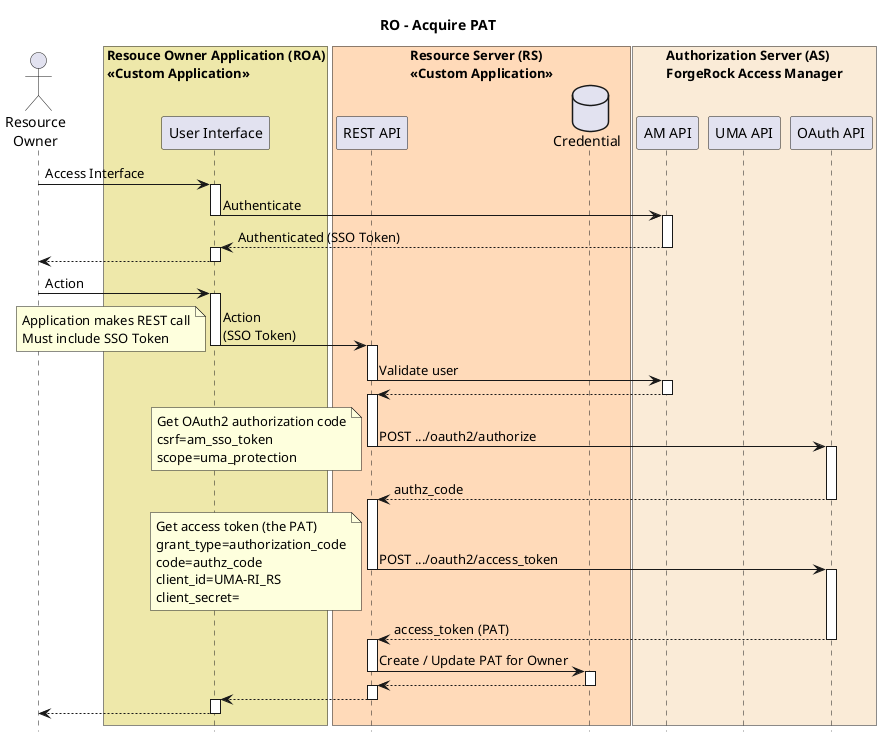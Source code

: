 @startuml
title RO - Acquire PAT
hide footbox

actor "Resource\nOwner" as RO

box "Resouce Owner Application (ROA)\n<<Custom Application>>" #palegoldenrod
participant "User Interface" as ROAUI
end box

box "Resource Server (RS)\n<<Custom Application>>" #peachpuff
participant "REST API" as RSREST
database "Credential" as RSCRED
end box

box "Authorization Server (AS)\nForgeRock Access Manager" #antiquewhite
participant "AM API" as AMREST
participant "UMA API" as UMAREST
participant "OAuth API" as OAUTHREST
end box

RO->ROAUI: Access Interface

activate ROAUI

ROAUI->AMREST: Authenticate

deactivate ROAUI

activate AMREST

AMREST-->ROAUI: Authenticated (SSO Token)

deactivate AMREST

activate ROAUI

ROAUI-->RO

deactivate ROAUI

RO->ROAUI: Action

activate ROAUI

ROAUI->RSREST: Action \n(SSO Token)

deactivate ROAUI

activate RSREST

note left: Application makes REST call\nMust include SSO Token


RSREST->AMREST: Validate user

deactivate RSREST

activate AMREST

AMREST-->RSREST:

deactivate AMREST

activate RSREST

RSREST->OAUTHREST: POST .../oauth2/authorize

deactivate RSREST

activate OAUTHREST

note left: Get OAuth2 authorization code\ncsrf=am_sso_token\nscope=uma_protection

OAUTHREST-->RSREST: authz_code

deactivate OAUTHREST

activate RSREST

RSREST->OAUTHREST: POST .../oauth2/access_token

deactivate RSREST

activate OAUTHREST

note left: Get access token (the PAT)\ngrant_type=authorization_code\ncode=authz_code\nclient_id=UMA-RI_RS\nclient_secret=

OAUTHREST-->RSREST: access_token (PAT)

deactivate OAUTHREST

activate RSREST

RSREST->RSCRED: Create / Update PAT for Owner

deactivate RSREST

activate RSCRED

RSCRED-->RSREST

deactivate RSCRED

activate RSREST

RSREST-->ROAUI

deactivate RSREST


activate ROAUI

ROAUI-->RO

deactivate ROAUI

@enduml
